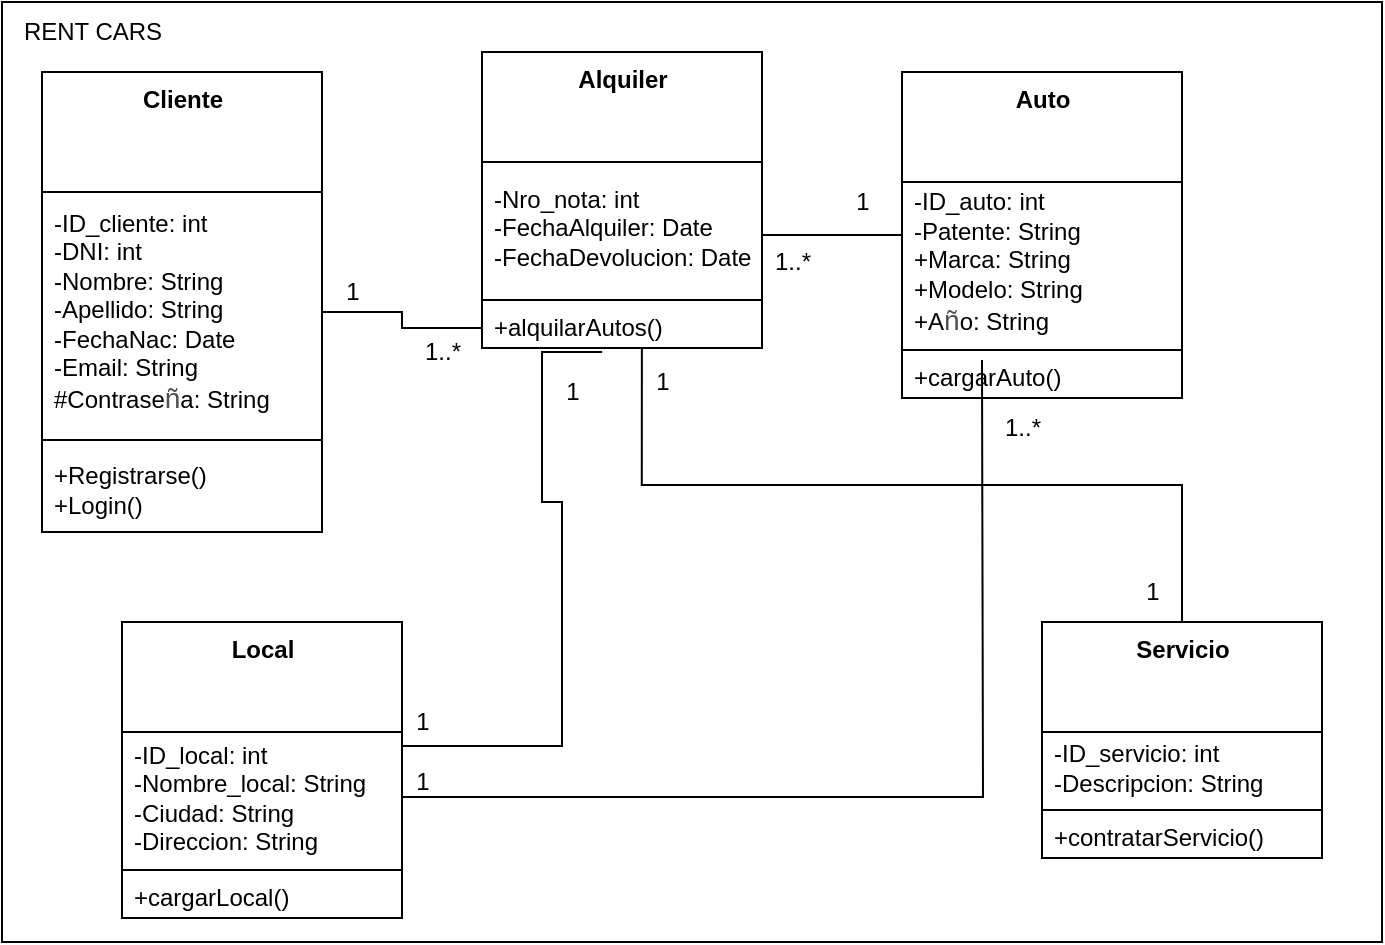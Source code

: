 <mxfile version="20.3.0" type="device"><diagram id="voiLILz4PTv8djJeoK3w" name="Page-1"><mxGraphModel dx="701" dy="559" grid="1" gridSize="10" guides="1" tooltips="1" connect="1" arrows="1" fold="1" page="1" pageScale="1" pageWidth="850" pageHeight="1100" math="0" shadow="0"><root><mxCell id="0"/><mxCell id="1" parent="0"/><mxCell id="l4x2ScndZAaDxONqQG_6-10" value="&lt;b&gt;Cliente&lt;/b&gt;" style="swimlane;fontStyle=0;align=center;verticalAlign=top;childLayout=stackLayout;horizontal=1;startSize=60;horizontalStack=0;resizeParent=1;resizeParentMax=0;resizeLast=0;collapsible=0;marginBottom=0;html=1;" vertex="1" parent="1"><mxGeometry x="50" y="55" width="140" height="230" as="geometry"/></mxCell><mxCell id="l4x2ScndZAaDxONqQG_6-14" value="-ID_cliente: int&lt;br&gt;-DNI: int&lt;br&gt;-Nombre: String&lt;br&gt;-Apellido: String&lt;br&gt;-FechaNac: Date&amp;nbsp;&lt;br&gt;-Email: String&lt;br&gt;#Contrase&lt;span style=&quot;color: rgb(77, 81, 86); font-family: arial, sans-serif; font-size: 14px; background-color: rgb(255, 255, 255);&quot;&gt;ñ&lt;/span&gt;a: String" style="text;html=1;strokeColor=none;fillColor=none;align=left;verticalAlign=middle;spacingLeft=4;spacingRight=4;overflow=hidden;rotatable=0;points=[[0,0.5],[1,0.5]];portConstraint=eastwest;" vertex="1" parent="l4x2ScndZAaDxONqQG_6-10"><mxGeometry y="60" width="140" height="120" as="geometry"/></mxCell><mxCell id="l4x2ScndZAaDxONqQG_6-15" value="" style="line;strokeWidth=1;fillColor=none;align=left;verticalAlign=middle;spacingTop=-1;spacingLeft=3;spacingRight=3;rotatable=0;labelPosition=right;points=[];portConstraint=eastwest;" vertex="1" parent="l4x2ScndZAaDxONqQG_6-10"><mxGeometry y="180" width="140" height="8" as="geometry"/></mxCell><mxCell id="l4x2ScndZAaDxONqQG_6-17" value="+Registrarse()&lt;br&gt;+Login()" style="text;html=1;strokeColor=none;fillColor=none;align=left;verticalAlign=middle;spacingLeft=4;spacingRight=4;overflow=hidden;rotatable=0;points=[[0,0.5],[1,0.5]];portConstraint=eastwest;" vertex="1" parent="l4x2ScndZAaDxONqQG_6-10"><mxGeometry y="188" width="140" height="42" as="geometry"/></mxCell><mxCell id="l4x2ScndZAaDxONqQG_6-53" style="edgeStyle=orthogonalEdgeStyle;rounded=0;orthogonalLoop=1;jettySize=auto;html=1;endArrow=none;endFill=0;entryX=0.429;entryY=1.1;entryDx=0;entryDy=0;entryPerimeter=0;" edge="1" parent="1" source="l4x2ScndZAaDxONqQG_6-18" target="l4x2ScndZAaDxONqQG_6-73"><mxGeometry relative="1" as="geometry"><mxPoint x="300" y="200" as="targetPoint"/><Array as="points"><mxPoint x="310" y="392"/><mxPoint x="310" y="270"/><mxPoint x="300" y="270"/><mxPoint x="300" y="195"/></Array></mxGeometry></mxCell><mxCell id="l4x2ScndZAaDxONqQG_6-18" value="&lt;b&gt;Local&lt;/b&gt;" style="swimlane;fontStyle=0;align=center;verticalAlign=top;childLayout=stackLayout;horizontal=1;startSize=55;horizontalStack=0;resizeParent=1;resizeParentMax=0;resizeLast=0;collapsible=0;marginBottom=0;html=1;" vertex="1" parent="1"><mxGeometry x="90" y="330" width="140" height="148" as="geometry"/></mxCell><mxCell id="l4x2ScndZAaDxONqQG_6-22" value="-ID_local: int&lt;br&gt;-Nombre_local: String&lt;br&gt;-Ciudad: String&lt;br&gt;-Direccion: String" style="text;html=1;strokeColor=none;fillColor=none;align=left;verticalAlign=middle;spacingLeft=4;spacingRight=4;overflow=hidden;rotatable=0;points=[[0,0.5],[1,0.5]];portConstraint=eastwest;" vertex="1" parent="l4x2ScndZAaDxONqQG_6-18"><mxGeometry y="55" width="140" height="65" as="geometry"/></mxCell><mxCell id="l4x2ScndZAaDxONqQG_6-23" value="" style="line;strokeWidth=1;fillColor=none;align=left;verticalAlign=middle;spacingTop=-1;spacingLeft=3;spacingRight=3;rotatable=0;labelPosition=right;points=[];portConstraint=eastwest;" vertex="1" parent="l4x2ScndZAaDxONqQG_6-18"><mxGeometry y="120" width="140" height="8" as="geometry"/></mxCell><mxCell id="l4x2ScndZAaDxONqQG_6-25" value="+cargarLocal()" style="text;html=1;strokeColor=none;fillColor=none;align=left;verticalAlign=middle;spacingLeft=4;spacingRight=4;overflow=hidden;rotatable=0;points=[[0,0.5],[1,0.5]];portConstraint=eastwest;" vertex="1" parent="l4x2ScndZAaDxONqQG_6-18"><mxGeometry y="128" width="140" height="20" as="geometry"/></mxCell><mxCell id="l4x2ScndZAaDxONqQG_6-54" style="edgeStyle=orthogonalEdgeStyle;rounded=0;orthogonalLoop=1;jettySize=auto;html=1;endArrow=none;endFill=0;entryX=0.571;entryY=1;entryDx=0;entryDy=0;entryPerimeter=0;" edge="1" parent="1" source="l4x2ScndZAaDxONqQG_6-26" target="l4x2ScndZAaDxONqQG_6-73"><mxGeometry relative="1" as="geometry"><mxPoint x="350" y="220" as="targetPoint"/></mxGeometry></mxCell><mxCell id="l4x2ScndZAaDxONqQG_6-26" value="&lt;b&gt;Servicio&lt;/b&gt;" style="swimlane;fontStyle=0;align=center;verticalAlign=top;childLayout=stackLayout;horizontal=1;startSize=55;horizontalStack=0;resizeParent=1;resizeParentMax=0;resizeLast=0;collapsible=0;marginBottom=0;html=1;" vertex="1" parent="1"><mxGeometry x="550" y="330" width="140" height="118" as="geometry"/></mxCell><mxCell id="l4x2ScndZAaDxONqQG_6-30" value="-ID_servicio: int&lt;br&gt;-Descripcion: String" style="text;html=1;strokeColor=none;fillColor=none;align=left;verticalAlign=middle;spacingLeft=4;spacingRight=4;overflow=hidden;rotatable=0;points=[[0,0.5],[1,0.5]];portConstraint=eastwest;" vertex="1" parent="l4x2ScndZAaDxONqQG_6-26"><mxGeometry y="55" width="140" height="35" as="geometry"/></mxCell><mxCell id="l4x2ScndZAaDxONqQG_6-31" value="" style="line;strokeWidth=1;fillColor=none;align=left;verticalAlign=middle;spacingTop=-1;spacingLeft=3;spacingRight=3;rotatable=0;labelPosition=right;points=[];portConstraint=eastwest;" vertex="1" parent="l4x2ScndZAaDxONqQG_6-26"><mxGeometry y="90" width="140" height="8" as="geometry"/></mxCell><mxCell id="l4x2ScndZAaDxONqQG_6-33" value="+contratarServicio()" style="text;html=1;strokeColor=none;fillColor=none;align=left;verticalAlign=middle;spacingLeft=4;spacingRight=4;overflow=hidden;rotatable=0;points=[[0,0.5],[1,0.5]];portConstraint=eastwest;" vertex="1" parent="l4x2ScndZAaDxONqQG_6-26"><mxGeometry y="98" width="140" height="20" as="geometry"/></mxCell><mxCell id="l4x2ScndZAaDxONqQG_6-51" style="edgeStyle=orthogonalEdgeStyle;rounded=0;orthogonalLoop=1;jettySize=auto;html=1;endArrow=none;endFill=0;" edge="1" parent="1" source="l4x2ScndZAaDxONqQG_6-34" target="l4x2ScndZAaDxONqQG_6-69"><mxGeometry relative="1" as="geometry"><mxPoint x="402.1" y="207.75" as="targetPoint"/><Array as="points"><mxPoint x="402" y="112"/><mxPoint x="402" y="128"/></Array></mxGeometry></mxCell><mxCell id="l4x2ScndZAaDxONqQG_6-34" value="&lt;b&gt;Auto&lt;/b&gt;" style="swimlane;fontStyle=0;align=center;verticalAlign=top;childLayout=stackLayout;horizontal=1;startSize=55;horizontalStack=0;resizeParent=1;resizeParentMax=0;resizeLast=0;collapsible=0;marginBottom=0;html=1;" vertex="1" parent="1"><mxGeometry x="480" y="55" width="140" height="163" as="geometry"/></mxCell><mxCell id="l4x2ScndZAaDxONqQG_6-38" value="-ID_auto: int&lt;br&gt;-Patente: String&lt;br&gt;+Marca: String&lt;br&gt;+Modelo: String&lt;br&gt;+A&lt;span style=&quot;color: rgb(77, 81, 86); font-family: arial, sans-serif; font-size: 14px; background-color: rgb(255, 255, 255);&quot;&gt;ñ&lt;/span&gt;o: String" style="text;html=1;strokeColor=none;fillColor=none;align=left;verticalAlign=middle;spacingLeft=4;spacingRight=4;overflow=hidden;rotatable=0;points=[[0,0.5],[1,0.5]];portConstraint=eastwest;" vertex="1" parent="l4x2ScndZAaDxONqQG_6-34"><mxGeometry y="55" width="140" height="80" as="geometry"/></mxCell><mxCell id="l4x2ScndZAaDxONqQG_6-39" value="" style="line;strokeWidth=1;fillColor=none;align=left;verticalAlign=middle;spacingTop=-1;spacingLeft=3;spacingRight=3;rotatable=0;labelPosition=right;points=[];portConstraint=eastwest;" vertex="1" parent="l4x2ScndZAaDxONqQG_6-34"><mxGeometry y="135" width="140" height="8" as="geometry"/></mxCell><mxCell id="l4x2ScndZAaDxONqQG_6-41" value="+cargarAuto()" style="text;html=1;strokeColor=none;fillColor=none;align=left;verticalAlign=middle;spacingLeft=4;spacingRight=4;overflow=hidden;rotatable=0;points=[[0,0.5],[1,0.5]];portConstraint=eastwest;" vertex="1" parent="l4x2ScndZAaDxONqQG_6-34"><mxGeometry y="143" width="140" height="20" as="geometry"/></mxCell><mxCell id="l4x2ScndZAaDxONqQG_6-57" style="edgeStyle=orthogonalEdgeStyle;rounded=0;orthogonalLoop=1;jettySize=auto;html=1;endArrow=none;endFill=0;" edge="1" parent="1" source="l4x2ScndZAaDxONqQG_6-14" target="l4x2ScndZAaDxONqQG_6-73"><mxGeometry relative="1" as="geometry"><mxPoint x="250" y="175" as="targetPoint"/></mxGeometry></mxCell><mxCell id="l4x2ScndZAaDxONqQG_6-67" value="&lt;b&gt;Alquiler&lt;/b&gt;&lt;br&gt;" style="swimlane;fontStyle=0;align=center;verticalAlign=top;childLayout=stackLayout;horizontal=1;startSize=55;horizontalStack=0;resizeParent=1;resizeParentMax=0;resizeLast=0;collapsible=0;marginBottom=0;html=1;fillColor=none;" vertex="1" parent="1"><mxGeometry x="270" y="45" width="140" height="148" as="geometry"/></mxCell><mxCell id="l4x2ScndZAaDxONqQG_6-69" value="-Nro_nota: int&lt;br&gt;-FechaAlquiler: Date&lt;br&gt;-FechaDevolucion: Date" style="text;html=1;strokeColor=none;fillColor=none;align=left;verticalAlign=middle;spacingLeft=4;spacingRight=4;overflow=hidden;rotatable=0;points=[[0,0.5],[1,0.5]];portConstraint=eastwest;" vertex="1" parent="l4x2ScndZAaDxONqQG_6-67"><mxGeometry y="55" width="140" height="65" as="geometry"/></mxCell><mxCell id="l4x2ScndZAaDxONqQG_6-72" value="" style="line;strokeWidth=1;fillColor=none;align=left;verticalAlign=middle;spacingTop=-1;spacingLeft=3;spacingRight=3;rotatable=0;labelPosition=right;points=[];portConstraint=eastwest;" vertex="1" parent="l4x2ScndZAaDxONqQG_6-67"><mxGeometry y="120" width="140" height="8" as="geometry"/></mxCell><mxCell id="l4x2ScndZAaDxONqQG_6-73" value="+alquilarAutos()" style="text;html=1;strokeColor=none;fillColor=none;align=left;verticalAlign=middle;spacingLeft=4;spacingRight=4;overflow=hidden;rotatable=0;points=[[0,0.5],[1,0.5]];portConstraint=eastwest;" vertex="1" parent="l4x2ScndZAaDxONqQG_6-67"><mxGeometry y="128" width="140" height="20" as="geometry"/></mxCell><mxCell id="l4x2ScndZAaDxONqQG_6-75" value="1" style="text;html=1;align=center;verticalAlign=middle;resizable=0;points=[];autosize=1;strokeColor=none;fillColor=none;" vertex="1" parent="1"><mxGeometry x="190" y="150" width="30" height="30" as="geometry"/></mxCell><mxCell id="l4x2ScndZAaDxONqQG_6-76" value="1..*" style="text;html=1;align=center;verticalAlign=middle;resizable=0;points=[];autosize=1;strokeColor=none;fillColor=none;" vertex="1" parent="1"><mxGeometry x="230" y="180" width="40" height="30" as="geometry"/></mxCell><mxCell id="l4x2ScndZAaDxONqQG_6-77" value="1" style="text;html=1;align=center;verticalAlign=middle;resizable=0;points=[];autosize=1;strokeColor=none;fillColor=none;" vertex="1" parent="1"><mxGeometry x="345" y="195" width="30" height="30" as="geometry"/></mxCell><mxCell id="l4x2ScndZAaDxONqQG_6-79" value="1" style="text;html=1;align=center;verticalAlign=middle;resizable=0;points=[];autosize=1;strokeColor=none;fillColor=none;" vertex="1" parent="1"><mxGeometry x="590" y="300" width="30" height="30" as="geometry"/></mxCell><mxCell id="l4x2ScndZAaDxONqQG_6-80" value="1" style="text;html=1;align=center;verticalAlign=middle;resizable=0;points=[];autosize=1;strokeColor=none;fillColor=none;" vertex="1" parent="1"><mxGeometry x="225" y="365" width="30" height="30" as="geometry"/></mxCell><mxCell id="l4x2ScndZAaDxONqQG_6-81" value="1" style="text;html=1;align=center;verticalAlign=middle;resizable=0;points=[];autosize=1;strokeColor=none;fillColor=none;" vertex="1" parent="1"><mxGeometry x="300" y="200" width="30" height="30" as="geometry"/></mxCell><mxCell id="l4x2ScndZAaDxONqQG_6-83" value="1" style="text;html=1;align=center;verticalAlign=middle;resizable=0;points=[];autosize=1;strokeColor=none;fillColor=none;" vertex="1" parent="1"><mxGeometry x="445" y="105" width="30" height="30" as="geometry"/></mxCell><mxCell id="l4x2ScndZAaDxONqQG_6-84" value="1..*" style="text;html=1;align=center;verticalAlign=middle;resizable=0;points=[];autosize=1;strokeColor=none;fillColor=none;" vertex="1" parent="1"><mxGeometry x="405" y="135" width="40" height="30" as="geometry"/></mxCell><mxCell id="l4x2ScndZAaDxONqQG_6-85" style="edgeStyle=orthogonalEdgeStyle;rounded=0;orthogonalLoop=1;jettySize=auto;html=1;endArrow=none;endFill=0;" edge="1" parent="1" source="l4x2ScndZAaDxONqQG_6-22"><mxGeometry relative="1" as="geometry"><mxPoint x="520" y="199" as="targetPoint"/></mxGeometry></mxCell><mxCell id="l4x2ScndZAaDxONqQG_6-86" value="1" style="text;html=1;align=center;verticalAlign=middle;resizable=0;points=[];autosize=1;strokeColor=none;fillColor=none;" vertex="1" parent="1"><mxGeometry x="225" y="395" width="30" height="30" as="geometry"/></mxCell><mxCell id="l4x2ScndZAaDxONqQG_6-87" value="1..*" style="text;html=1;align=center;verticalAlign=middle;resizable=0;points=[];autosize=1;strokeColor=none;fillColor=none;" vertex="1" parent="1"><mxGeometry x="520" y="218" width="40" height="30" as="geometry"/></mxCell><mxCell id="l4x2ScndZAaDxONqQG_6-89" value="" style="rounded=0;whiteSpace=wrap;html=1;fillColor=none;" vertex="1" parent="1"><mxGeometry x="30" y="20" width="690" height="470" as="geometry"/></mxCell><mxCell id="l4x2ScndZAaDxONqQG_6-90" value="RENT CARS" style="text;html=1;align=center;verticalAlign=middle;resizable=0;points=[];autosize=1;strokeColor=none;fillColor=none;" vertex="1" parent="1"><mxGeometry x="30" y="20" width="90" height="30" as="geometry"/></mxCell></root></mxGraphModel></diagram></mxfile>
